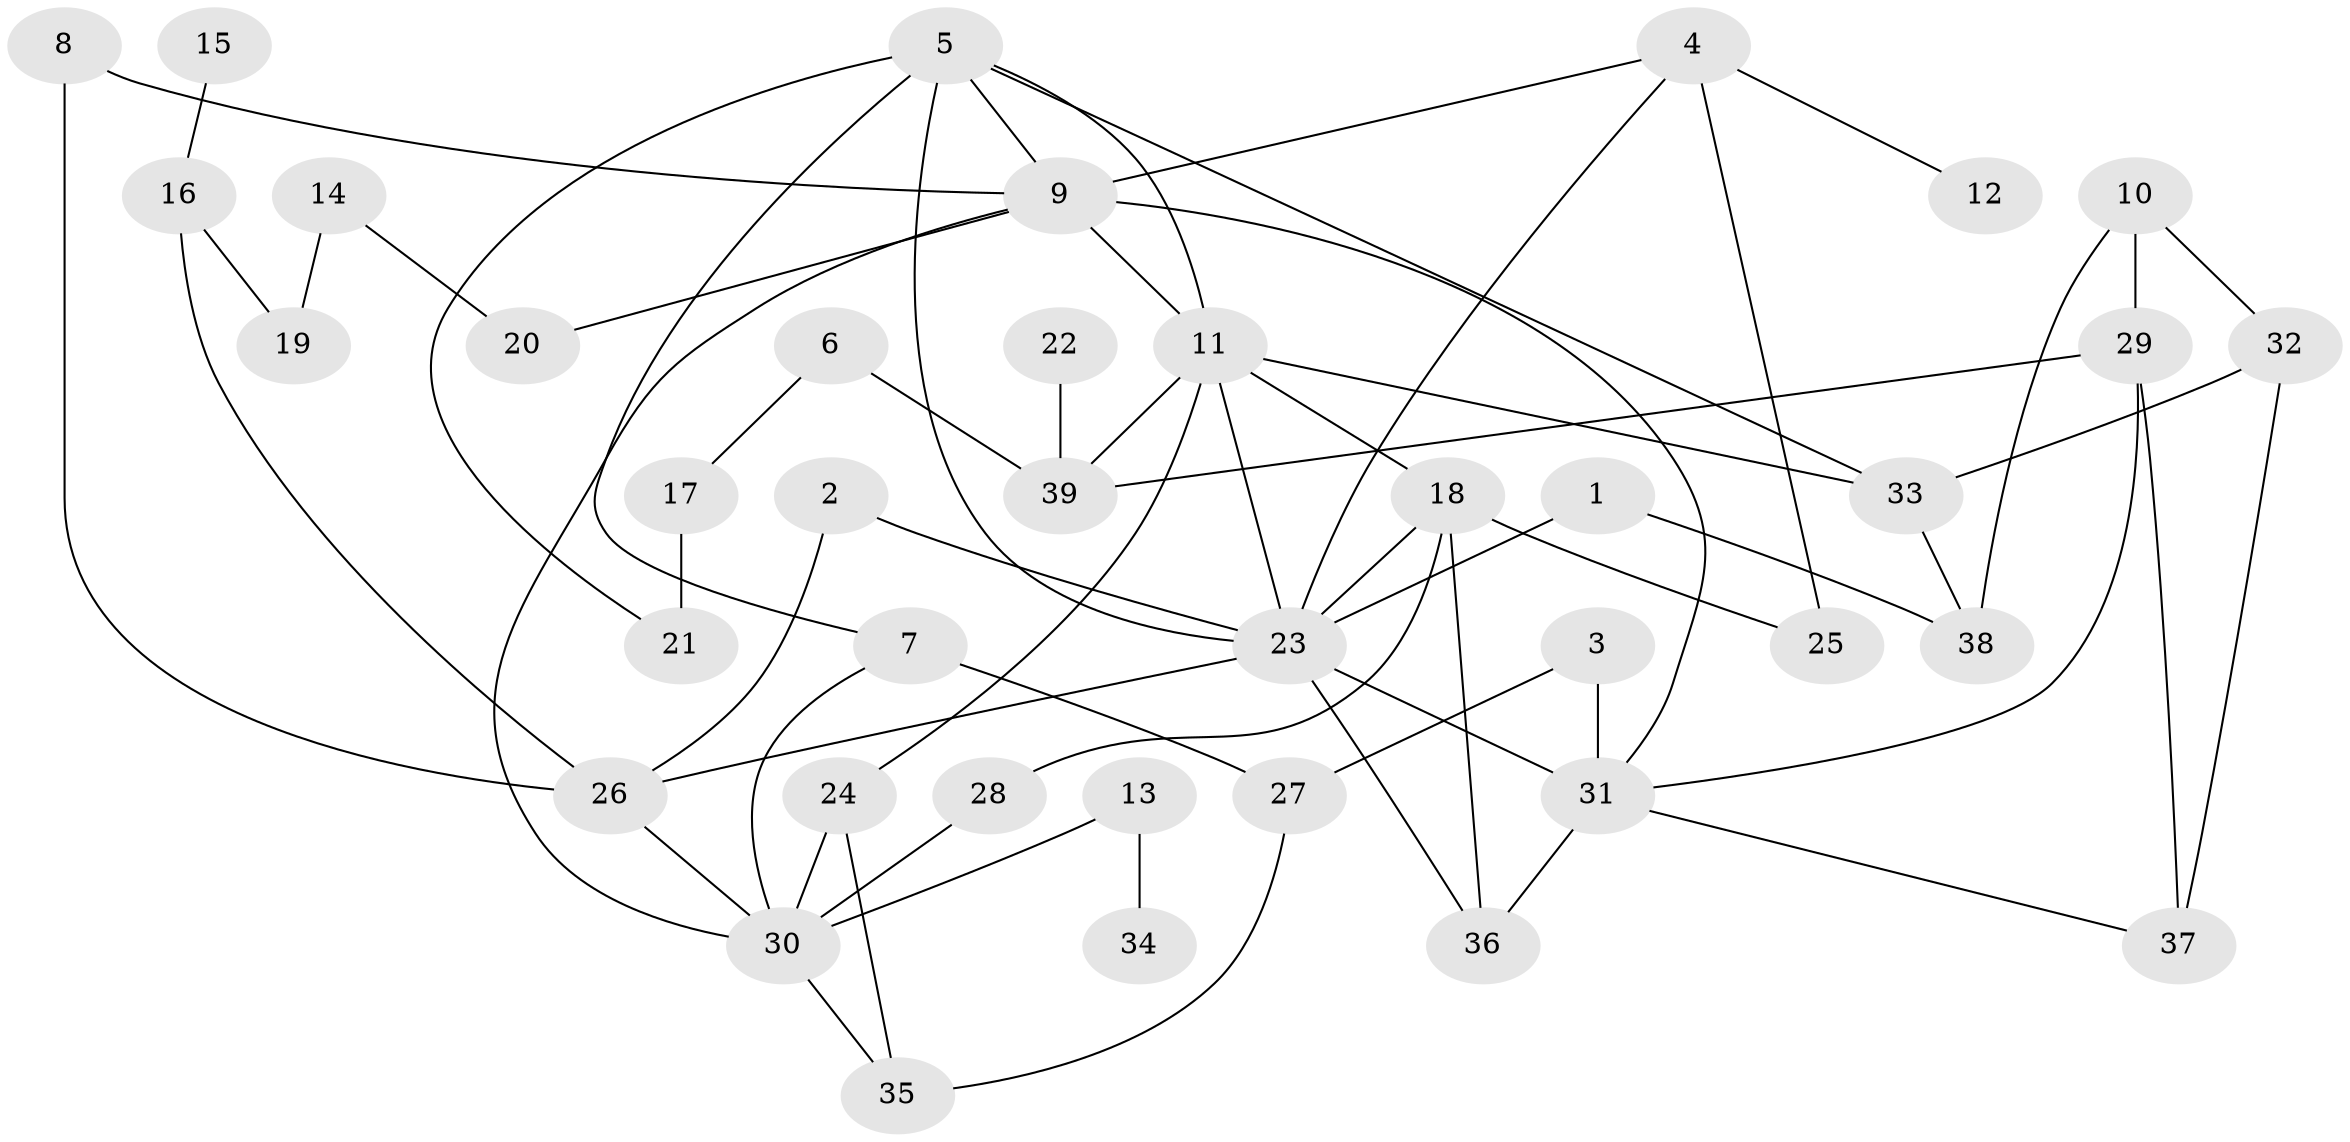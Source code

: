// original degree distribution, {8: 0.01282051282051282, 9: 0.02564102564102564, 6: 0.038461538461538464, 3: 0.21794871794871795, 4: 0.08974358974358974, 5: 0.02564102564102564, 7: 0.02564102564102564, 1: 0.24358974358974358, 2: 0.32051282051282054}
// Generated by graph-tools (version 1.1) at 2025/00/03/09/25 03:00:59]
// undirected, 39 vertices, 64 edges
graph export_dot {
graph [start="1"]
  node [color=gray90,style=filled];
  1;
  2;
  3;
  4;
  5;
  6;
  7;
  8;
  9;
  10;
  11;
  12;
  13;
  14;
  15;
  16;
  17;
  18;
  19;
  20;
  21;
  22;
  23;
  24;
  25;
  26;
  27;
  28;
  29;
  30;
  31;
  32;
  33;
  34;
  35;
  36;
  37;
  38;
  39;
  1 -- 23 [weight=2.0];
  1 -- 38 [weight=1.0];
  2 -- 23 [weight=1.0];
  2 -- 26 [weight=1.0];
  3 -- 27 [weight=1.0];
  3 -- 31 [weight=1.0];
  4 -- 9 [weight=1.0];
  4 -- 12 [weight=1.0];
  4 -- 23 [weight=1.0];
  4 -- 25 [weight=1.0];
  5 -- 7 [weight=1.0];
  5 -- 9 [weight=1.0];
  5 -- 11 [weight=1.0];
  5 -- 21 [weight=1.0];
  5 -- 23 [weight=3.0];
  5 -- 33 [weight=1.0];
  6 -- 17 [weight=1.0];
  6 -- 39 [weight=1.0];
  7 -- 27 [weight=1.0];
  7 -- 30 [weight=1.0];
  8 -- 9 [weight=1.0];
  8 -- 26 [weight=1.0];
  9 -- 11 [weight=1.0];
  9 -- 20 [weight=2.0];
  9 -- 30 [weight=1.0];
  9 -- 31 [weight=1.0];
  10 -- 29 [weight=1.0];
  10 -- 32 [weight=1.0];
  10 -- 38 [weight=1.0];
  11 -- 18 [weight=1.0];
  11 -- 23 [weight=1.0];
  11 -- 24 [weight=1.0];
  11 -- 33 [weight=1.0];
  11 -- 39 [weight=1.0];
  13 -- 30 [weight=1.0];
  13 -- 34 [weight=1.0];
  14 -- 19 [weight=1.0];
  14 -- 20 [weight=1.0];
  15 -- 16 [weight=1.0];
  16 -- 19 [weight=1.0];
  16 -- 26 [weight=1.0];
  17 -- 21 [weight=1.0];
  18 -- 23 [weight=1.0];
  18 -- 25 [weight=1.0];
  18 -- 28 [weight=1.0];
  18 -- 36 [weight=1.0];
  22 -- 39 [weight=1.0];
  23 -- 26 [weight=1.0];
  23 -- 31 [weight=2.0];
  23 -- 36 [weight=1.0];
  24 -- 30 [weight=1.0];
  24 -- 35 [weight=1.0];
  26 -- 30 [weight=1.0];
  27 -- 35 [weight=1.0];
  28 -- 30 [weight=1.0];
  29 -- 31 [weight=1.0];
  29 -- 37 [weight=1.0];
  29 -- 39 [weight=1.0];
  30 -- 35 [weight=1.0];
  31 -- 36 [weight=1.0];
  31 -- 37 [weight=1.0];
  32 -- 33 [weight=1.0];
  32 -- 37 [weight=1.0];
  33 -- 38 [weight=1.0];
}
